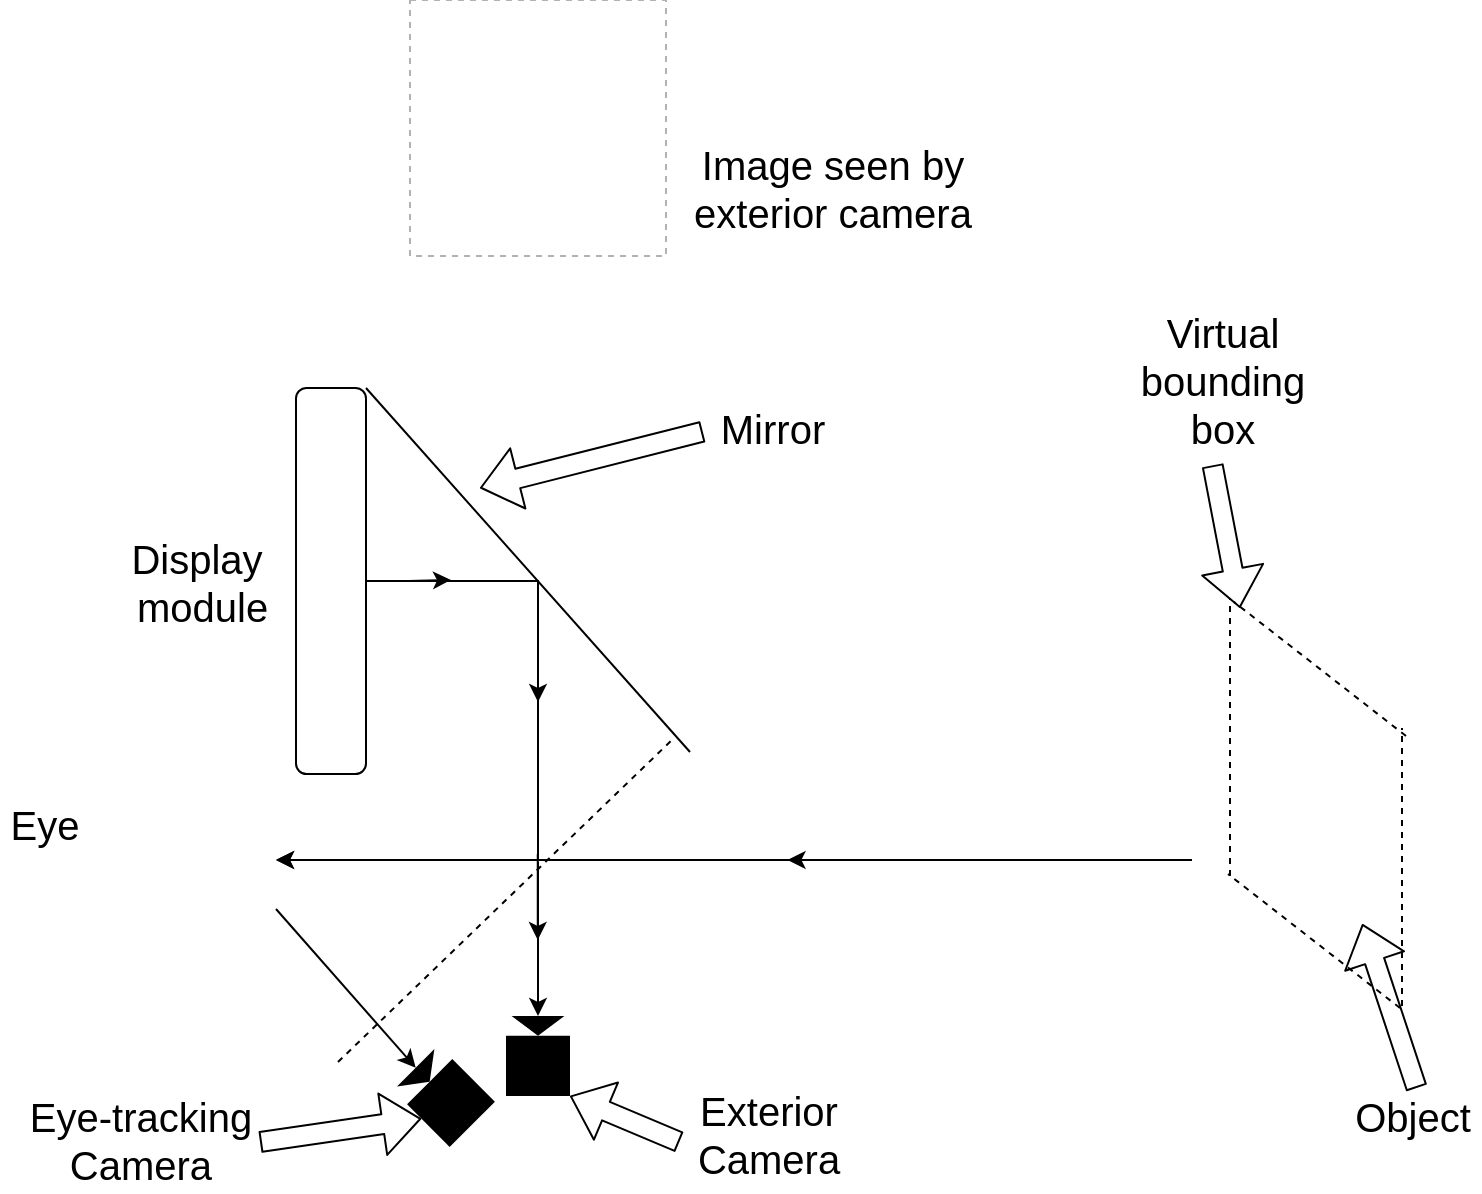 <mxfile version="12.5.1" type="github">
  <diagram id="5gD-OjiCcMW-OboH49Tn" name="Page-1">
    <mxGraphModel dx="1287" dy="803" grid="0" gridSize="10" guides="1" tooltips="1" connect="1" arrows="1" fold="1" page="1" pageScale="1" pageWidth="827" pageHeight="1169" math="0" shadow="0">
      <root>
        <mxCell id="0"/>
        <mxCell id="1" parent="0"/>
        <mxCell id="yNUQ4REqKbH_PLqFoBqD-3" value="" style="shape=image;html=1;verticalAlign=top;verticalLabelPosition=bottom;labelBackgroundColor=#ffffff;imageAspect=0;aspect=fixed;image=https://cdn2.iconfinder.com/data/icons/freecns-cumulus/16/519620-119_Eye-128.png" vertex="1" parent="1">
          <mxGeometry x="70" y="697" width="98" height="98" as="geometry"/>
        </mxCell>
        <mxCell id="yNUQ4REqKbH_PLqFoBqD-12" style="edgeStyle=orthogonalEdgeStyle;rounded=0;orthogonalLoop=1;jettySize=auto;html=1;exitX=0;exitY=0.75;exitDx=0;exitDy=0;entryX=1;entryY=0.5;entryDx=0;entryDy=0;" edge="1" parent="1" source="yNUQ4REqKbH_PLqFoBqD-4" target="yNUQ4REqKbH_PLqFoBqD-3">
          <mxGeometry relative="1" as="geometry"/>
        </mxCell>
        <mxCell id="yNUQ4REqKbH_PLqFoBqD-32" style="edgeStyle=orthogonalEdgeStyle;rounded=0;orthogonalLoop=1;jettySize=auto;html=1;exitX=0;exitY=0.75;exitDx=0;exitDy=0;" edge="1" parent="1" source="yNUQ4REqKbH_PLqFoBqD-4">
          <mxGeometry relative="1" as="geometry">
            <mxPoint x="423.765" y="745.941" as="targetPoint"/>
          </mxGeometry>
        </mxCell>
        <mxCell id="yNUQ4REqKbH_PLqFoBqD-4" value="" style="shape=image;html=1;verticalAlign=top;verticalLabelPosition=bottom;labelBackgroundColor=#ffffff;imageAspect=0;aspect=fixed;image=https://cdn2.iconfinder.com/data/icons/font-awesome/1792/tree-128.png" vertex="1" parent="1">
          <mxGeometry x="626" y="650" width="128" height="128" as="geometry"/>
        </mxCell>
        <mxCell id="yNUQ4REqKbH_PLqFoBqD-5" value="" style="endArrow=none;dashed=1;html=1;" edge="1" parent="1">
          <mxGeometry width="50" height="50" relative="1" as="geometry">
            <mxPoint x="199" y="847" as="sourcePoint"/>
            <mxPoint x="367" y="685" as="targetPoint"/>
          </mxGeometry>
        </mxCell>
        <mxCell id="yNUQ4REqKbH_PLqFoBqD-6" value="" style="endArrow=none;html=1;exitX=1;exitY=0;exitDx=0;exitDy=0;" edge="1" parent="1" source="yNUQ4REqKbH_PLqFoBqD-8">
          <mxGeometry width="50" height="50" relative="1" as="geometry">
            <mxPoint x="226" y="520" as="sourcePoint"/>
            <mxPoint x="375" y="692" as="targetPoint"/>
          </mxGeometry>
        </mxCell>
        <mxCell id="yNUQ4REqKbH_PLqFoBqD-26" style="edgeStyle=orthogonalEdgeStyle;rounded=0;orthogonalLoop=1;jettySize=auto;html=1;exitX=1;exitY=0.5;exitDx=0;exitDy=0;entryX=1;entryY=0.5;entryDx=0;entryDy=0;" edge="1" parent="1" source="yNUQ4REqKbH_PLqFoBqD-8" target="yNUQ4REqKbH_PLqFoBqD-3">
          <mxGeometry relative="1" as="geometry">
            <Array as="points">
              <mxPoint x="299" y="606"/>
              <mxPoint x="299" y="746"/>
            </Array>
          </mxGeometry>
        </mxCell>
        <mxCell id="yNUQ4REqKbH_PLqFoBqD-29" style="edgeStyle=orthogonalEdgeStyle;rounded=0;orthogonalLoop=1;jettySize=auto;html=1;exitX=1;exitY=0.5;exitDx=0;exitDy=0;" edge="1" parent="1" source="yNUQ4REqKbH_PLqFoBqD-8">
          <mxGeometry relative="1" as="geometry">
            <mxPoint x="255.529" y="605.941" as="targetPoint"/>
          </mxGeometry>
        </mxCell>
        <mxCell id="yNUQ4REqKbH_PLqFoBqD-31" style="edgeStyle=orthogonalEdgeStyle;rounded=0;orthogonalLoop=1;jettySize=auto;html=1;exitX=1;exitY=0.5;exitDx=0;exitDy=0;" edge="1" parent="1" source="yNUQ4REqKbH_PLqFoBqD-8">
          <mxGeometry relative="1" as="geometry">
            <mxPoint x="299" y="667" as="targetPoint"/>
            <Array as="points">
              <mxPoint x="299" y="606"/>
            </Array>
          </mxGeometry>
        </mxCell>
        <mxCell id="yNUQ4REqKbH_PLqFoBqD-8" value="" style="rounded=1;whiteSpace=wrap;html=1;" vertex="1" parent="1">
          <mxGeometry x="178" y="510" width="35" height="193" as="geometry"/>
        </mxCell>
        <mxCell id="yNUQ4REqKbH_PLqFoBqD-16" value="" style="endArrow=none;dashed=1;html=1;" edge="1" parent="1">
          <mxGeometry width="50" height="50" relative="1" as="geometry">
            <mxPoint x="645" y="754" as="sourcePoint"/>
            <mxPoint x="645" y="615" as="targetPoint"/>
          </mxGeometry>
        </mxCell>
        <mxCell id="yNUQ4REqKbH_PLqFoBqD-20" value="" style="endArrow=none;dashed=1;html=1;" edge="1" parent="1">
          <mxGeometry width="50" height="50" relative="1" as="geometry">
            <mxPoint x="731" y="819.0" as="sourcePoint"/>
            <mxPoint x="731" y="680" as="targetPoint"/>
          </mxGeometry>
        </mxCell>
        <mxCell id="yNUQ4REqKbH_PLqFoBqD-21" value="" style="endArrow=none;dashed=1;html=1;" edge="1" parent="1">
          <mxGeometry width="50" height="50" relative="1" as="geometry">
            <mxPoint x="730" y="820" as="sourcePoint"/>
            <mxPoint x="644" y="753" as="targetPoint"/>
          </mxGeometry>
        </mxCell>
        <mxCell id="yNUQ4REqKbH_PLqFoBqD-22" value="" style="endArrow=none;dashed=1;html=1;" edge="1" parent="1">
          <mxGeometry width="50" height="50" relative="1" as="geometry">
            <mxPoint x="733" y="684" as="sourcePoint"/>
            <mxPoint x="647" y="617" as="targetPoint"/>
          </mxGeometry>
        </mxCell>
        <mxCell id="yNUQ4REqKbH_PLqFoBqD-23" value="" style="shape=mxgraph.signs.tech.video_camera;html=1;fillColor=#000000;strokeColor=none;verticalLabelPosition=bottom;verticalAlign=top;align=center;rotation=-90;" vertex="1" parent="1">
          <mxGeometry x="279" y="828" width="40" height="32" as="geometry"/>
        </mxCell>
        <mxCell id="yNUQ4REqKbH_PLqFoBqD-27" value="" style="shape=mxgraph.signs.tech.video_camera;html=1;fillColor=#000000;strokeColor=none;verticalLabelPosition=bottom;verticalAlign=top;align=center;rotation=-135;" vertex="1" parent="1">
          <mxGeometry x="232" y="848" width="40" height="32" as="geometry"/>
        </mxCell>
        <mxCell id="yNUQ4REqKbH_PLqFoBqD-34" value="" style="endArrow=classic;html=1;entryX=1;entryY=0.5;entryDx=0;entryDy=0;entryPerimeter=0;" edge="1" parent="1" target="yNUQ4REqKbH_PLqFoBqD-23">
          <mxGeometry width="50" height="50" relative="1" as="geometry">
            <mxPoint x="299" y="747" as="sourcePoint"/>
            <mxPoint x="395" y="516" as="targetPoint"/>
          </mxGeometry>
        </mxCell>
        <mxCell id="yNUQ4REqKbH_PLqFoBqD-35" value="" style="endArrow=classic;html=1;" edge="1" parent="1">
          <mxGeometry width="50" height="50" relative="1" as="geometry">
            <mxPoint x="298.88" y="743.0" as="sourcePoint"/>
            <mxPoint x="298.88" y="786" as="targetPoint"/>
          </mxGeometry>
        </mxCell>
        <mxCell id="yNUQ4REqKbH_PLqFoBqD-37" value="" style="endArrow=classic;html=1;exitX=1;exitY=0.75;exitDx=0;exitDy=0;entryX=1;entryY=0.5;entryDx=0;entryDy=0;entryPerimeter=0;" edge="1" parent="1" source="yNUQ4REqKbH_PLqFoBqD-3" target="yNUQ4REqKbH_PLqFoBqD-27">
          <mxGeometry width="50" height="50" relative="1" as="geometry">
            <mxPoint x="70" y="962" as="sourcePoint"/>
            <mxPoint x="120" y="912" as="targetPoint"/>
          </mxGeometry>
        </mxCell>
        <mxCell id="yNUQ4REqKbH_PLqFoBqD-38" value="" style="shape=image;html=1;verticalAlign=top;verticalLabelPosition=bottom;labelBackgroundColor=#ffffff;imageAspect=0;aspect=fixed;image=https://cdn2.iconfinder.com/data/icons/font-awesome/1792/tree-128.png;dashed=1;imageBorder=#000000;opacity=30;" vertex="1" parent="1">
          <mxGeometry x="235" y="316" width="128" height="128" as="geometry"/>
        </mxCell>
        <mxCell id="yNUQ4REqKbH_PLqFoBqD-39" value="&lt;font style=&quot;font-size: 20px&quot;&gt;Image seen by &lt;br&gt;exterior camera&lt;/font&gt;" style="text;html=1;align=center;verticalAlign=middle;resizable=0;points=[];autosize=1;fontSize=20;" vertex="1" parent="1">
          <mxGeometry x="371" y="384" width="149" height="52" as="geometry"/>
        </mxCell>
        <mxCell id="yNUQ4REqKbH_PLqFoBqD-40" value="Display&lt;br&gt;&amp;nbsp;module" style="text;html=1;align=center;verticalAlign=middle;resizable=0;points=[];autosize=1;fontSize=20;" vertex="1" parent="1">
          <mxGeometry x="87" y="580.5" width="81" height="52" as="geometry"/>
        </mxCell>
        <mxCell id="yNUQ4REqKbH_PLqFoBqD-41" value="Mirror" style="text;html=1;align=center;verticalAlign=middle;resizable=0;points=[];autosize=1;fontSize=20;" vertex="1" parent="1">
          <mxGeometry x="385" y="516" width="62" height="28" as="geometry"/>
        </mxCell>
        <mxCell id="yNUQ4REqKbH_PLqFoBqD-42" value="" style="shape=flexArrow;endArrow=classic;html=1;exitX=-0.058;exitY=0.565;exitDx=0;exitDy=0;exitPerimeter=0;" edge="1" parent="1" source="yNUQ4REqKbH_PLqFoBqD-41">
          <mxGeometry width="50" height="50" relative="1" as="geometry">
            <mxPoint x="335" y="534" as="sourcePoint"/>
            <mxPoint x="270" y="560" as="targetPoint"/>
          </mxGeometry>
        </mxCell>
        <mxCell id="yNUQ4REqKbH_PLqFoBqD-43" value="Exterior&lt;br&gt;Camera" style="text;html=1;align=center;verticalAlign=middle;resizable=0;points=[];autosize=1;fontSize=20;" vertex="1" parent="1">
          <mxGeometry x="373" y="857" width="81" height="52" as="geometry"/>
        </mxCell>
        <mxCell id="yNUQ4REqKbH_PLqFoBqD-44" value="" style="shape=flexArrow;endArrow=classic;html=1;exitX=-0.041;exitY=0.577;exitDx=0;exitDy=0;exitPerimeter=0;entryX=0;entryY=1;entryDx=0;entryDy=0;entryPerimeter=0;" edge="1" parent="1" source="yNUQ4REqKbH_PLqFoBqD-43" target="yNUQ4REqKbH_PLqFoBqD-23">
          <mxGeometry width="50" height="50" relative="1" as="geometry">
            <mxPoint x="391.404" y="541.82" as="sourcePoint"/>
            <mxPoint x="280" y="570" as="targetPoint"/>
          </mxGeometry>
        </mxCell>
        <mxCell id="yNUQ4REqKbH_PLqFoBqD-45" value="" style="shape=flexArrow;endArrow=classic;html=1;entryX=0.5;entryY=0;entryDx=0;entryDy=0;entryPerimeter=0;" edge="1" parent="1" target="yNUQ4REqKbH_PLqFoBqD-27">
          <mxGeometry width="50" height="50" relative="1" as="geometry">
            <mxPoint x="160" y="887" as="sourcePoint"/>
            <mxPoint x="290" y="580" as="targetPoint"/>
          </mxGeometry>
        </mxCell>
        <mxCell id="yNUQ4REqKbH_PLqFoBqD-46" value="Eye-tracking&lt;br&gt;Camera" style="text;html=1;align=center;verticalAlign=middle;resizable=0;points=[];autosize=1;fontSize=20;" vertex="1" parent="1">
          <mxGeometry x="39" y="860" width="121" height="52" as="geometry"/>
        </mxCell>
        <mxCell id="yNUQ4REqKbH_PLqFoBqD-47" value="Eye" style="text;html=1;align=center;verticalAlign=middle;resizable=0;points=[];autosize=1;fontSize=20;" vertex="1" parent="1">
          <mxGeometry x="30" y="714" width="44" height="28" as="geometry"/>
        </mxCell>
        <mxCell id="yNUQ4REqKbH_PLqFoBqD-48" value="Virtual &lt;br&gt;bounding &lt;br&gt;box" style="text;html=1;align=center;verticalAlign=middle;resizable=0;points=[];autosize=1;fontSize=20;" vertex="1" parent="1">
          <mxGeometry x="595" y="468" width="92" height="76" as="geometry"/>
        </mxCell>
        <mxCell id="yNUQ4REqKbH_PLqFoBqD-49" value="" style="shape=flexArrow;endArrow=classic;html=1;exitX=0.449;exitY=1.061;exitDx=0;exitDy=0;exitPerimeter=0;" edge="1" parent="1" source="yNUQ4REqKbH_PLqFoBqD-48">
          <mxGeometry width="50" height="50" relative="1" as="geometry">
            <mxPoint x="391.404" y="541.82" as="sourcePoint"/>
            <mxPoint x="650" y="620" as="targetPoint"/>
          </mxGeometry>
        </mxCell>
        <mxCell id="yNUQ4REqKbH_PLqFoBqD-50" value="Object" style="text;html=1;align=center;verticalAlign=middle;resizable=0;points=[];autosize=1;fontSize=20;" vertex="1" parent="1">
          <mxGeometry x="702" y="860" width="68" height="28" as="geometry"/>
        </mxCell>
        <mxCell id="yNUQ4REqKbH_PLqFoBqD-51" value="" style="shape=flexArrow;endArrow=classic;html=1;exitX=0.534;exitY=0;exitDx=0;exitDy=0;exitPerimeter=0;" edge="1" parent="1" source="yNUQ4REqKbH_PLqFoBqD-50" target="yNUQ4REqKbH_PLqFoBqD-4">
          <mxGeometry width="50" height="50" relative="1" as="geometry">
            <mxPoint x="646.308" y="558.636" as="sourcePoint"/>
            <mxPoint x="660.0" y="630" as="targetPoint"/>
          </mxGeometry>
        </mxCell>
      </root>
    </mxGraphModel>
  </diagram>
</mxfile>
